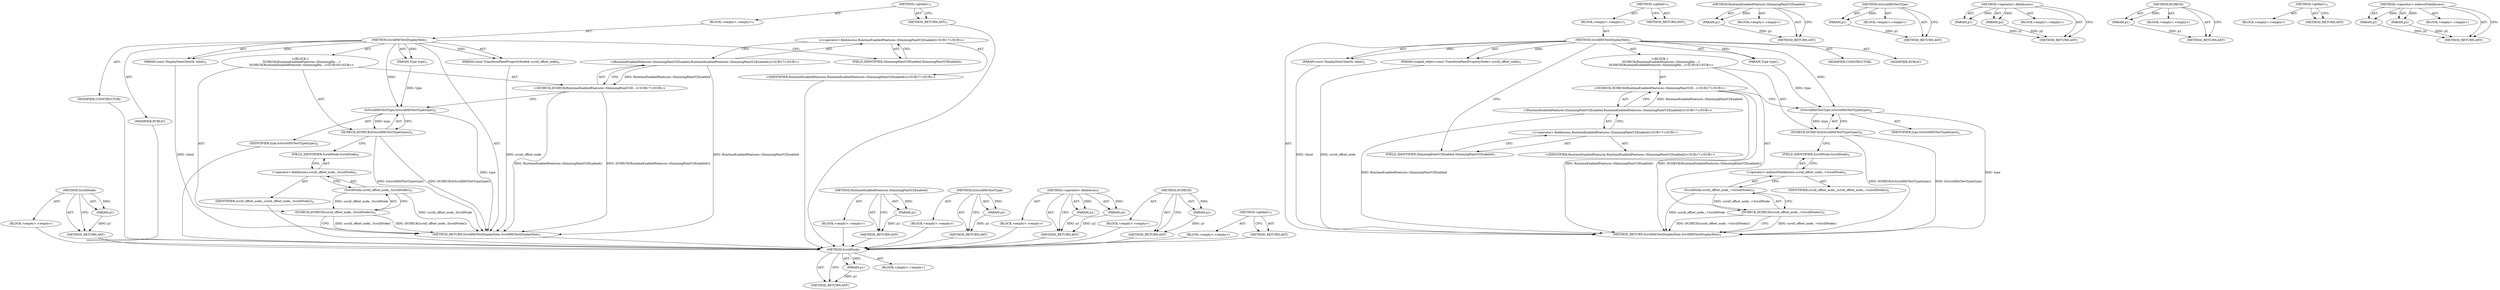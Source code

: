 digraph "&lt;global&gt;" {
vulnerable_68 [label=<(METHOD,ScrollNode)>];
vulnerable_69 [label=<(PARAM,p1)>];
vulnerable_70 [label=<(BLOCK,&lt;empty&gt;,&lt;empty&gt;)>];
vulnerable_71 [label=<(METHOD_RETURN,ANY)>];
vulnerable_6 [label=<(METHOD,&lt;global&gt;)<SUB>1</SUB>>];
vulnerable_7 [label=<(BLOCK,&lt;empty&gt;,&lt;empty&gt;)<SUB>1</SUB>>];
vulnerable_8 [label=<(METHOD,ScrollHitTestDisplayItem)<SUB>1</SUB>>];
vulnerable_9 [label=<(PARAM,const DisplayItemClient&amp; client)<SUB>2</SUB>>];
vulnerable_10 [label=<(PARAM,Type type)<SUB>3</SUB>>];
vulnerable_11 [label=<(PARAM,scoped_refptr&lt;const TransformPaintPropertyNode&gt; scroll_offset_node)<SUB>4</SUB>>];
vulnerable_12 [label="<(BLOCK,{
   DCHECK(RuntimeEnabledFeatures::SlimmingPai...,{
   DCHECK(RuntimeEnabledFeatures::SlimmingPai...)<SUB>6</SUB>>"];
vulnerable_13 [label="<(DCHECK,DCHECK(RuntimeEnabledFeatures::SlimmingPaintV2E...)<SUB>7</SUB>>"];
vulnerable_14 [label="<(RuntimeEnabledFeatures.SlimmingPaintV2Enabled,RuntimeEnabledFeatures::SlimmingPaintV2Enabled())<SUB>7</SUB>>"];
vulnerable_15 [label="<(&lt;operator&gt;.fieldAccess,RuntimeEnabledFeatures::SlimmingPaintV2Enabled)<SUB>7</SUB>>"];
vulnerable_16 [label="<(IDENTIFIER,RuntimeEnabledFeatures,RuntimeEnabledFeatures::SlimmingPaintV2Enabled())<SUB>7</SUB>>"];
vulnerable_17 [label=<(FIELD_IDENTIFIER,SlimmingPaintV2Enabled,SlimmingPaintV2Enabled)<SUB>7</SUB>>];
vulnerable_18 [label=<(DCHECK,DCHECK(IsScrollHitTestType(type)))<SUB>8</SUB>>];
vulnerable_19 [label=<(IsScrollHitTestType,IsScrollHitTestType(type))<SUB>8</SUB>>];
vulnerable_20 [label=<(IDENTIFIER,type,IsScrollHitTestType(type))<SUB>8</SUB>>];
vulnerable_21 [label=<(DCHECK,DCHECK(scroll_offset_node_-&gt;ScrollNode()))<SUB>9</SUB>>];
vulnerable_22 [label=<(ScrollNode,scroll_offset_node_-&gt;ScrollNode())<SUB>9</SUB>>];
vulnerable_23 [label=<(&lt;operator&gt;.indirectFieldAccess,scroll_offset_node_-&gt;ScrollNode)<SUB>9</SUB>>];
vulnerable_24 [label=<(IDENTIFIER,scroll_offset_node_,scroll_offset_node_-&gt;ScrollNode())<SUB>9</SUB>>];
vulnerable_25 [label=<(FIELD_IDENTIFIER,ScrollNode,ScrollNode)<SUB>9</SUB>>];
vulnerable_26 [label=<(MODIFIER,CONSTRUCTOR)>];
vulnerable_27 [label=<(MODIFIER,PUBLIC)>];
vulnerable_28 [label=<(METHOD_RETURN,ScrollHitTestDisplayItem.ScrollHitTestDisplayItem)<SUB>1</SUB>>];
vulnerable_30 [label=<(METHOD_RETURN,ANY)<SUB>1</SUB>>];
vulnerable_55 [label=<(METHOD,RuntimeEnabledFeatures.SlimmingPaintV2Enabled)>];
vulnerable_56 [label=<(PARAM,p1)>];
vulnerable_57 [label=<(BLOCK,&lt;empty&gt;,&lt;empty&gt;)>];
vulnerable_58 [label=<(METHOD_RETURN,ANY)>];
vulnerable_64 [label=<(METHOD,IsScrollHitTestType)>];
vulnerable_65 [label=<(PARAM,p1)>];
vulnerable_66 [label=<(BLOCK,&lt;empty&gt;,&lt;empty&gt;)>];
vulnerable_67 [label=<(METHOD_RETURN,ANY)>];
vulnerable_59 [label=<(METHOD,&lt;operator&gt;.fieldAccess)>];
vulnerable_60 [label=<(PARAM,p1)>];
vulnerable_61 [label=<(PARAM,p2)>];
vulnerable_62 [label=<(BLOCK,&lt;empty&gt;,&lt;empty&gt;)>];
vulnerable_63 [label=<(METHOD_RETURN,ANY)>];
vulnerable_51 [label=<(METHOD,DCHECK)>];
vulnerable_52 [label=<(PARAM,p1)>];
vulnerable_53 [label=<(BLOCK,&lt;empty&gt;,&lt;empty&gt;)>];
vulnerable_54 [label=<(METHOD_RETURN,ANY)>];
vulnerable_45 [label=<(METHOD,&lt;global&gt;)<SUB>1</SUB>>];
vulnerable_46 [label=<(BLOCK,&lt;empty&gt;,&lt;empty&gt;)>];
vulnerable_47 [label=<(METHOD_RETURN,ANY)>];
vulnerable_72 [label=<(METHOD,&lt;operator&gt;.indirectFieldAccess)>];
vulnerable_73 [label=<(PARAM,p1)>];
vulnerable_74 [label=<(PARAM,p2)>];
vulnerable_75 [label=<(BLOCK,&lt;empty&gt;,&lt;empty&gt;)>];
vulnerable_76 [label=<(METHOD_RETURN,ANY)>];
fixed_68 [label=<(METHOD,ScrollNode)>];
fixed_69 [label=<(PARAM,p1)>];
fixed_70 [label=<(BLOCK,&lt;empty&gt;,&lt;empty&gt;)>];
fixed_71 [label=<(METHOD_RETURN,ANY)>];
fixed_6 [label=<(METHOD,&lt;global&gt;)<SUB>1</SUB>>];
fixed_7 [label=<(BLOCK,&lt;empty&gt;,&lt;empty&gt;)<SUB>1</SUB>>];
fixed_8 [label=<(METHOD,ScrollHitTestDisplayItem)<SUB>1</SUB>>];
fixed_9 [label=<(PARAM,const DisplayItemClient&amp; client)<SUB>2</SUB>>];
fixed_10 [label=<(PARAM,Type type)<SUB>3</SUB>>];
fixed_11 [label=<(PARAM,const TransformPaintPropertyNode&amp; scroll_offset_node)<SUB>4</SUB>>];
fixed_12 [label="<(BLOCK,{
   DCHECK(RuntimeEnabledFeatures::SlimmingPai...,{
   DCHECK(RuntimeEnabledFeatures::SlimmingPai...)<SUB>6</SUB>>"];
fixed_13 [label="<(DCHECK,DCHECK(RuntimeEnabledFeatures::SlimmingPaintV2E...)<SUB>7</SUB>>"];
fixed_14 [label="<(RuntimeEnabledFeatures.SlimmingPaintV2Enabled,RuntimeEnabledFeatures::SlimmingPaintV2Enabled())<SUB>7</SUB>>"];
fixed_15 [label="<(&lt;operator&gt;.fieldAccess,RuntimeEnabledFeatures::SlimmingPaintV2Enabled)<SUB>7</SUB>>"];
fixed_16 [label="<(IDENTIFIER,RuntimeEnabledFeatures,RuntimeEnabledFeatures::SlimmingPaintV2Enabled())<SUB>7</SUB>>"];
fixed_17 [label=<(FIELD_IDENTIFIER,SlimmingPaintV2Enabled,SlimmingPaintV2Enabled)<SUB>7</SUB>>];
fixed_18 [label=<(DCHECK,DCHECK(IsScrollHitTestType(type)))<SUB>8</SUB>>];
fixed_19 [label=<(IsScrollHitTestType,IsScrollHitTestType(type))<SUB>8</SUB>>];
fixed_20 [label=<(IDENTIFIER,type,IsScrollHitTestType(type))<SUB>8</SUB>>];
fixed_21 [label=<(DCHECK,DCHECK(scroll_offset_node_.ScrollNode()))<SUB>9</SUB>>];
fixed_22 [label=<(ScrollNode,scroll_offset_node_.ScrollNode())<SUB>9</SUB>>];
fixed_23 [label=<(&lt;operator&gt;.fieldAccess,scroll_offset_node_.ScrollNode)<SUB>9</SUB>>];
fixed_24 [label=<(IDENTIFIER,scroll_offset_node_,scroll_offset_node_.ScrollNode())<SUB>9</SUB>>];
fixed_25 [label=<(FIELD_IDENTIFIER,ScrollNode,ScrollNode)<SUB>9</SUB>>];
fixed_26 [label=<(MODIFIER,CONSTRUCTOR)>];
fixed_27 [label=<(MODIFIER,PUBLIC)>];
fixed_28 [label=<(METHOD_RETURN,ScrollHitTestDisplayItem.ScrollHitTestDisplayItem)<SUB>1</SUB>>];
fixed_30 [label=<(METHOD_RETURN,ANY)<SUB>1</SUB>>];
fixed_55 [label=<(METHOD,RuntimeEnabledFeatures.SlimmingPaintV2Enabled)>];
fixed_56 [label=<(PARAM,p1)>];
fixed_57 [label=<(BLOCK,&lt;empty&gt;,&lt;empty&gt;)>];
fixed_58 [label=<(METHOD_RETURN,ANY)>];
fixed_64 [label=<(METHOD,IsScrollHitTestType)>];
fixed_65 [label=<(PARAM,p1)>];
fixed_66 [label=<(BLOCK,&lt;empty&gt;,&lt;empty&gt;)>];
fixed_67 [label=<(METHOD_RETURN,ANY)>];
fixed_59 [label=<(METHOD,&lt;operator&gt;.fieldAccess)>];
fixed_60 [label=<(PARAM,p1)>];
fixed_61 [label=<(PARAM,p2)>];
fixed_62 [label=<(BLOCK,&lt;empty&gt;,&lt;empty&gt;)>];
fixed_63 [label=<(METHOD_RETURN,ANY)>];
fixed_51 [label=<(METHOD,DCHECK)>];
fixed_52 [label=<(PARAM,p1)>];
fixed_53 [label=<(BLOCK,&lt;empty&gt;,&lt;empty&gt;)>];
fixed_54 [label=<(METHOD_RETURN,ANY)>];
fixed_45 [label=<(METHOD,&lt;global&gt;)<SUB>1</SUB>>];
fixed_46 [label=<(BLOCK,&lt;empty&gt;,&lt;empty&gt;)>];
fixed_47 [label=<(METHOD_RETURN,ANY)>];
vulnerable_68 -> vulnerable_69  [key=0, label="AST: "];
vulnerable_68 -> vulnerable_69  [key=1, label="DDG: "];
vulnerable_68 -> vulnerable_70  [key=0, label="AST: "];
vulnerable_68 -> vulnerable_71  [key=0, label="AST: "];
vulnerable_68 -> vulnerable_71  [key=1, label="CFG: "];
vulnerable_69 -> vulnerable_71  [key=0, label="DDG: p1"];
vulnerable_6 -> vulnerable_7  [key=0, label="AST: "];
vulnerable_6 -> vulnerable_30  [key=0, label="AST: "];
vulnerable_6 -> vulnerable_30  [key=1, label="CFG: "];
vulnerable_7 -> vulnerable_8  [key=0, label="AST: "];
vulnerable_8 -> vulnerable_9  [key=0, label="AST: "];
vulnerable_8 -> vulnerable_9  [key=1, label="DDG: "];
vulnerable_8 -> vulnerable_10  [key=0, label="AST: "];
vulnerable_8 -> vulnerable_10  [key=1, label="DDG: "];
vulnerable_8 -> vulnerable_11  [key=0, label="AST: "];
vulnerable_8 -> vulnerable_11  [key=1, label="DDG: "];
vulnerable_8 -> vulnerable_12  [key=0, label="AST: "];
vulnerable_8 -> vulnerable_26  [key=0, label="AST: "];
vulnerable_8 -> vulnerable_27  [key=0, label="AST: "];
vulnerable_8 -> vulnerable_28  [key=0, label="AST: "];
vulnerable_8 -> vulnerable_17  [key=0, label="CFG: "];
vulnerable_8 -> vulnerable_19  [key=0, label="DDG: "];
vulnerable_9 -> vulnerable_28  [key=0, label="DDG: client"];
vulnerable_10 -> vulnerable_19  [key=0, label="DDG: type"];
vulnerable_11 -> vulnerable_28  [key=0, label="DDG: scroll_offset_node"];
vulnerable_12 -> vulnerable_13  [key=0, label="AST: "];
vulnerable_12 -> vulnerable_18  [key=0, label="AST: "];
vulnerable_12 -> vulnerable_21  [key=0, label="AST: "];
vulnerable_13 -> vulnerable_14  [key=0, label="AST: "];
vulnerable_13 -> vulnerable_19  [key=0, label="CFG: "];
vulnerable_13 -> vulnerable_28  [key=0, label="DDG: RuntimeEnabledFeatures::SlimmingPaintV2Enabled()"];
vulnerable_13 -> vulnerable_28  [key=1, label="DDG: DCHECK(RuntimeEnabledFeatures::SlimmingPaintV2Enabled())"];
vulnerable_14 -> vulnerable_15  [key=0, label="AST: "];
vulnerable_14 -> vulnerable_13  [key=0, label="CFG: "];
vulnerable_14 -> vulnerable_13  [key=1, label="DDG: RuntimeEnabledFeatures::SlimmingPaintV2Enabled"];
vulnerable_14 -> vulnerable_28  [key=0, label="DDG: RuntimeEnabledFeatures::SlimmingPaintV2Enabled"];
vulnerable_15 -> vulnerable_16  [key=0, label="AST: "];
vulnerable_15 -> vulnerable_17  [key=0, label="AST: "];
vulnerable_15 -> vulnerable_14  [key=0, label="CFG: "];
vulnerable_17 -> vulnerable_15  [key=0, label="CFG: "];
vulnerable_18 -> vulnerable_19  [key=0, label="AST: "];
vulnerable_18 -> vulnerable_25  [key=0, label="CFG: "];
vulnerable_18 -> vulnerable_28  [key=0, label="DDG: IsScrollHitTestType(type)"];
vulnerable_18 -> vulnerable_28  [key=1, label="DDG: DCHECK(IsScrollHitTestType(type))"];
vulnerable_19 -> vulnerable_20  [key=0, label="AST: "];
vulnerable_19 -> vulnerable_18  [key=0, label="CFG: "];
vulnerable_19 -> vulnerable_18  [key=1, label="DDG: type"];
vulnerable_19 -> vulnerable_28  [key=0, label="DDG: type"];
vulnerable_21 -> vulnerable_22  [key=0, label="AST: "];
vulnerable_21 -> vulnerable_28  [key=0, label="CFG: "];
vulnerable_21 -> vulnerable_28  [key=1, label="DDG: scroll_offset_node_-&gt;ScrollNode()"];
vulnerable_21 -> vulnerable_28  [key=2, label="DDG: DCHECK(scroll_offset_node_-&gt;ScrollNode())"];
vulnerable_22 -> vulnerable_23  [key=0, label="AST: "];
vulnerable_22 -> vulnerable_21  [key=0, label="CFG: "];
vulnerable_22 -> vulnerable_21  [key=1, label="DDG: scroll_offset_node_-&gt;ScrollNode"];
vulnerable_22 -> vulnerable_28  [key=0, label="DDG: scroll_offset_node_-&gt;ScrollNode"];
vulnerable_23 -> vulnerable_24  [key=0, label="AST: "];
vulnerable_23 -> vulnerable_25  [key=0, label="AST: "];
vulnerable_23 -> vulnerable_22  [key=0, label="CFG: "];
vulnerable_25 -> vulnerable_23  [key=0, label="CFG: "];
vulnerable_55 -> vulnerable_56  [key=0, label="AST: "];
vulnerable_55 -> vulnerable_56  [key=1, label="DDG: "];
vulnerable_55 -> vulnerable_57  [key=0, label="AST: "];
vulnerable_55 -> vulnerable_58  [key=0, label="AST: "];
vulnerable_55 -> vulnerable_58  [key=1, label="CFG: "];
vulnerable_56 -> vulnerable_58  [key=0, label="DDG: p1"];
vulnerable_64 -> vulnerable_65  [key=0, label="AST: "];
vulnerable_64 -> vulnerable_65  [key=1, label="DDG: "];
vulnerable_64 -> vulnerable_66  [key=0, label="AST: "];
vulnerable_64 -> vulnerable_67  [key=0, label="AST: "];
vulnerable_64 -> vulnerable_67  [key=1, label="CFG: "];
vulnerable_65 -> vulnerable_67  [key=0, label="DDG: p1"];
vulnerable_59 -> vulnerable_60  [key=0, label="AST: "];
vulnerable_59 -> vulnerable_60  [key=1, label="DDG: "];
vulnerable_59 -> vulnerable_62  [key=0, label="AST: "];
vulnerable_59 -> vulnerable_61  [key=0, label="AST: "];
vulnerable_59 -> vulnerable_61  [key=1, label="DDG: "];
vulnerable_59 -> vulnerable_63  [key=0, label="AST: "];
vulnerable_59 -> vulnerable_63  [key=1, label="CFG: "];
vulnerable_60 -> vulnerable_63  [key=0, label="DDG: p1"];
vulnerable_61 -> vulnerable_63  [key=0, label="DDG: p2"];
vulnerable_51 -> vulnerable_52  [key=0, label="AST: "];
vulnerable_51 -> vulnerable_52  [key=1, label="DDG: "];
vulnerable_51 -> vulnerable_53  [key=0, label="AST: "];
vulnerable_51 -> vulnerable_54  [key=0, label="AST: "];
vulnerable_51 -> vulnerable_54  [key=1, label="CFG: "];
vulnerable_52 -> vulnerable_54  [key=0, label="DDG: p1"];
vulnerable_45 -> vulnerable_46  [key=0, label="AST: "];
vulnerable_45 -> vulnerable_47  [key=0, label="AST: "];
vulnerable_45 -> vulnerable_47  [key=1, label="CFG: "];
vulnerable_72 -> vulnerable_73  [key=0, label="AST: "];
vulnerable_72 -> vulnerable_73  [key=1, label="DDG: "];
vulnerable_72 -> vulnerable_75  [key=0, label="AST: "];
vulnerable_72 -> vulnerable_74  [key=0, label="AST: "];
vulnerable_72 -> vulnerable_74  [key=1, label="DDG: "];
vulnerable_72 -> vulnerable_76  [key=0, label="AST: "];
vulnerable_72 -> vulnerable_76  [key=1, label="CFG: "];
vulnerable_73 -> vulnerable_76  [key=0, label="DDG: p1"];
vulnerable_74 -> vulnerable_76  [key=0, label="DDG: p2"];
fixed_68 -> fixed_69  [key=0, label="AST: "];
fixed_68 -> fixed_69  [key=1, label="DDG: "];
fixed_68 -> fixed_70  [key=0, label="AST: "];
fixed_68 -> fixed_71  [key=0, label="AST: "];
fixed_68 -> fixed_71  [key=1, label="CFG: "];
fixed_69 -> fixed_71  [key=0, label="DDG: p1"];
fixed_70 -> vulnerable_68  [key=0];
fixed_71 -> vulnerable_68  [key=0];
fixed_6 -> fixed_7  [key=0, label="AST: "];
fixed_6 -> fixed_30  [key=0, label="AST: "];
fixed_6 -> fixed_30  [key=1, label="CFG: "];
fixed_7 -> fixed_8  [key=0, label="AST: "];
fixed_8 -> fixed_9  [key=0, label="AST: "];
fixed_8 -> fixed_9  [key=1, label="DDG: "];
fixed_8 -> fixed_10  [key=0, label="AST: "];
fixed_8 -> fixed_10  [key=1, label="DDG: "];
fixed_8 -> fixed_11  [key=0, label="AST: "];
fixed_8 -> fixed_11  [key=1, label="DDG: "];
fixed_8 -> fixed_12  [key=0, label="AST: "];
fixed_8 -> fixed_26  [key=0, label="AST: "];
fixed_8 -> fixed_27  [key=0, label="AST: "];
fixed_8 -> fixed_28  [key=0, label="AST: "];
fixed_8 -> fixed_17  [key=0, label="CFG: "];
fixed_8 -> fixed_19  [key=0, label="DDG: "];
fixed_9 -> fixed_28  [key=0, label="DDG: client"];
fixed_10 -> fixed_19  [key=0, label="DDG: type"];
fixed_11 -> fixed_28  [key=0, label="DDG: scroll_offset_node"];
fixed_12 -> fixed_13  [key=0, label="AST: "];
fixed_12 -> fixed_18  [key=0, label="AST: "];
fixed_12 -> fixed_21  [key=0, label="AST: "];
fixed_13 -> fixed_14  [key=0, label="AST: "];
fixed_13 -> fixed_19  [key=0, label="CFG: "];
fixed_13 -> fixed_28  [key=0, label="DDG: RuntimeEnabledFeatures::SlimmingPaintV2Enabled()"];
fixed_13 -> fixed_28  [key=1, label="DDG: DCHECK(RuntimeEnabledFeatures::SlimmingPaintV2Enabled())"];
fixed_14 -> fixed_15  [key=0, label="AST: "];
fixed_14 -> fixed_13  [key=0, label="CFG: "];
fixed_14 -> fixed_13  [key=1, label="DDG: RuntimeEnabledFeatures::SlimmingPaintV2Enabled"];
fixed_14 -> fixed_28  [key=0, label="DDG: RuntimeEnabledFeatures::SlimmingPaintV2Enabled"];
fixed_15 -> fixed_16  [key=0, label="AST: "];
fixed_15 -> fixed_17  [key=0, label="AST: "];
fixed_15 -> fixed_14  [key=0, label="CFG: "];
fixed_16 -> vulnerable_68  [key=0];
fixed_17 -> fixed_15  [key=0, label="CFG: "];
fixed_18 -> fixed_19  [key=0, label="AST: "];
fixed_18 -> fixed_25  [key=0, label="CFG: "];
fixed_18 -> fixed_28  [key=0, label="DDG: IsScrollHitTestType(type)"];
fixed_18 -> fixed_28  [key=1, label="DDG: DCHECK(IsScrollHitTestType(type))"];
fixed_19 -> fixed_20  [key=0, label="AST: "];
fixed_19 -> fixed_18  [key=0, label="CFG: "];
fixed_19 -> fixed_18  [key=1, label="DDG: type"];
fixed_19 -> fixed_28  [key=0, label="DDG: type"];
fixed_20 -> vulnerable_68  [key=0];
fixed_21 -> fixed_22  [key=0, label="AST: "];
fixed_21 -> fixed_28  [key=0, label="CFG: "];
fixed_21 -> fixed_28  [key=1, label="DDG: scroll_offset_node_.ScrollNode()"];
fixed_21 -> fixed_28  [key=2, label="DDG: DCHECK(scroll_offset_node_.ScrollNode())"];
fixed_22 -> fixed_23  [key=0, label="AST: "];
fixed_22 -> fixed_21  [key=0, label="CFG: "];
fixed_22 -> fixed_21  [key=1, label="DDG: scroll_offset_node_.ScrollNode"];
fixed_22 -> fixed_28  [key=0, label="DDG: scroll_offset_node_.ScrollNode"];
fixed_23 -> fixed_24  [key=0, label="AST: "];
fixed_23 -> fixed_25  [key=0, label="AST: "];
fixed_23 -> fixed_22  [key=0, label="CFG: "];
fixed_24 -> vulnerable_68  [key=0];
fixed_25 -> fixed_23  [key=0, label="CFG: "];
fixed_26 -> vulnerable_68  [key=0];
fixed_27 -> vulnerable_68  [key=0];
fixed_28 -> vulnerable_68  [key=0];
fixed_30 -> vulnerable_68  [key=0];
fixed_55 -> fixed_56  [key=0, label="AST: "];
fixed_55 -> fixed_56  [key=1, label="DDG: "];
fixed_55 -> fixed_57  [key=0, label="AST: "];
fixed_55 -> fixed_58  [key=0, label="AST: "];
fixed_55 -> fixed_58  [key=1, label="CFG: "];
fixed_56 -> fixed_58  [key=0, label="DDG: p1"];
fixed_57 -> vulnerable_68  [key=0];
fixed_58 -> vulnerable_68  [key=0];
fixed_64 -> fixed_65  [key=0, label="AST: "];
fixed_64 -> fixed_65  [key=1, label="DDG: "];
fixed_64 -> fixed_66  [key=0, label="AST: "];
fixed_64 -> fixed_67  [key=0, label="AST: "];
fixed_64 -> fixed_67  [key=1, label="CFG: "];
fixed_65 -> fixed_67  [key=0, label="DDG: p1"];
fixed_66 -> vulnerable_68  [key=0];
fixed_67 -> vulnerable_68  [key=0];
fixed_59 -> fixed_60  [key=0, label="AST: "];
fixed_59 -> fixed_60  [key=1, label="DDG: "];
fixed_59 -> fixed_62  [key=0, label="AST: "];
fixed_59 -> fixed_61  [key=0, label="AST: "];
fixed_59 -> fixed_61  [key=1, label="DDG: "];
fixed_59 -> fixed_63  [key=0, label="AST: "];
fixed_59 -> fixed_63  [key=1, label="CFG: "];
fixed_60 -> fixed_63  [key=0, label="DDG: p1"];
fixed_61 -> fixed_63  [key=0, label="DDG: p2"];
fixed_62 -> vulnerable_68  [key=0];
fixed_63 -> vulnerable_68  [key=0];
fixed_51 -> fixed_52  [key=0, label="AST: "];
fixed_51 -> fixed_52  [key=1, label="DDG: "];
fixed_51 -> fixed_53  [key=0, label="AST: "];
fixed_51 -> fixed_54  [key=0, label="AST: "];
fixed_51 -> fixed_54  [key=1, label="CFG: "];
fixed_52 -> fixed_54  [key=0, label="DDG: p1"];
fixed_53 -> vulnerable_68  [key=0];
fixed_54 -> vulnerable_68  [key=0];
fixed_45 -> fixed_46  [key=0, label="AST: "];
fixed_45 -> fixed_47  [key=0, label="AST: "];
fixed_45 -> fixed_47  [key=1, label="CFG: "];
fixed_46 -> vulnerable_68  [key=0];
fixed_47 -> vulnerable_68  [key=0];
}
